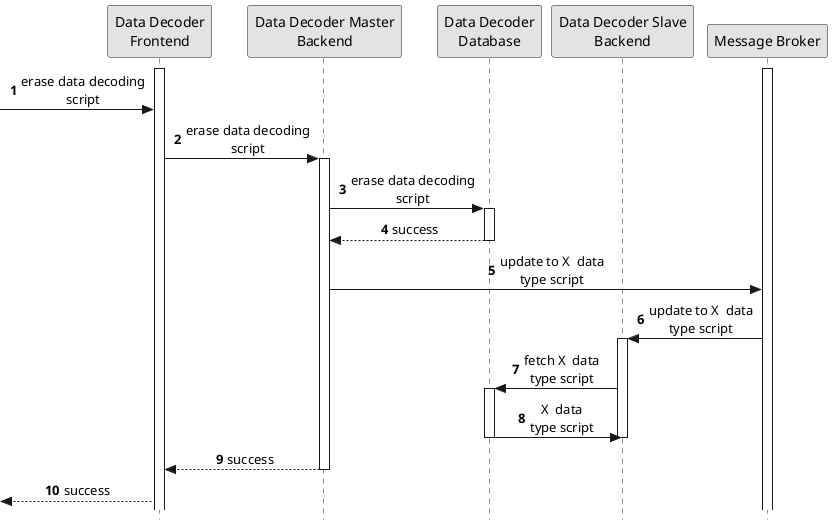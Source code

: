 @startuml process-view-level2-uc10

skinparam Monochrome true
skinparam sequenceMessageAlign center
skinparam style strictuml
hide unlinked

autonumber 1

participant "Data Decoder\nFrontend" as DRF
participant "Data Decoder Master\nBackend" as DRMB
participant "Data Decoder\nDatabase" as DRDB
participant "Data Decoder Slave\nBackend" as DRSB
participant "Message Broker" as MB

activate MB
activate DRF

-> DRF: erase data decoding\nscript

DRF -> DRMB: erase data decoding\nscript
activate DRMB

DRMB -> DRDB: erase data decoding\nscript
activate DRDB

DRDB --> DRMB: success
deactivate DRDB

DRMB -> MB: update to X  data\ntype script

MB -> DRSB: update to X  data\ntype script
activate DRSB

DRSB -> DRDB: fetch X  data\ntype script
activate DRDB

DRDB -> DRSB: X  data\ntype script
deactivate DRDB

deactivate DRSB
DRMB --> DRF: success

deactivate DRMB

<-- DRF: success

@enduml
